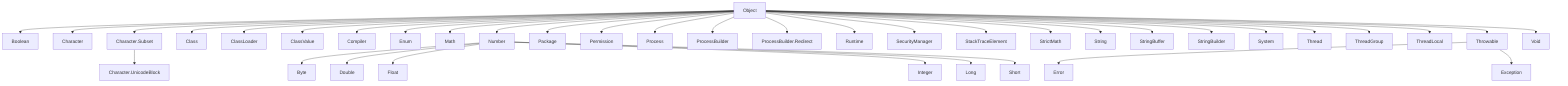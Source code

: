 %% Java Type Hierarchy

graph TB
  Object --> Boolean
  Object --> Character
  Object --> Character.Subset
  Character.Subset --> Character.UnicodeBlock
  Object --> Class
  Object --> ClassLoader
  Object --> ClassValue
  Object --> Compiler
  Object --> Enum
  Object --> Math
  Object --> Number
  Number --> Byte
  Number --> Double
  Number --> Float
  Number --> Integer
  Number --> Long
  Number --> Short
  Object --> Package
  Object --> Permission
  Object --> Process
  Object --> ProcessBuilder
  Object --> ProcessBuilder.Redirect
  Object --> Runtime
  Object --> SecurityManager
  Object --> StackTraceElement
  Object --> StrictMath
  Object --> String
  Object --> StringBuffer
  Object --> StringBuilder
  Object --> System
  Object --> Thread
  Object --> ThreadGroup
  Object --> ThreadLocal
  Object --> Throwable
  Throwable --> Error
  Throwable --> Exception
  Object --> Void